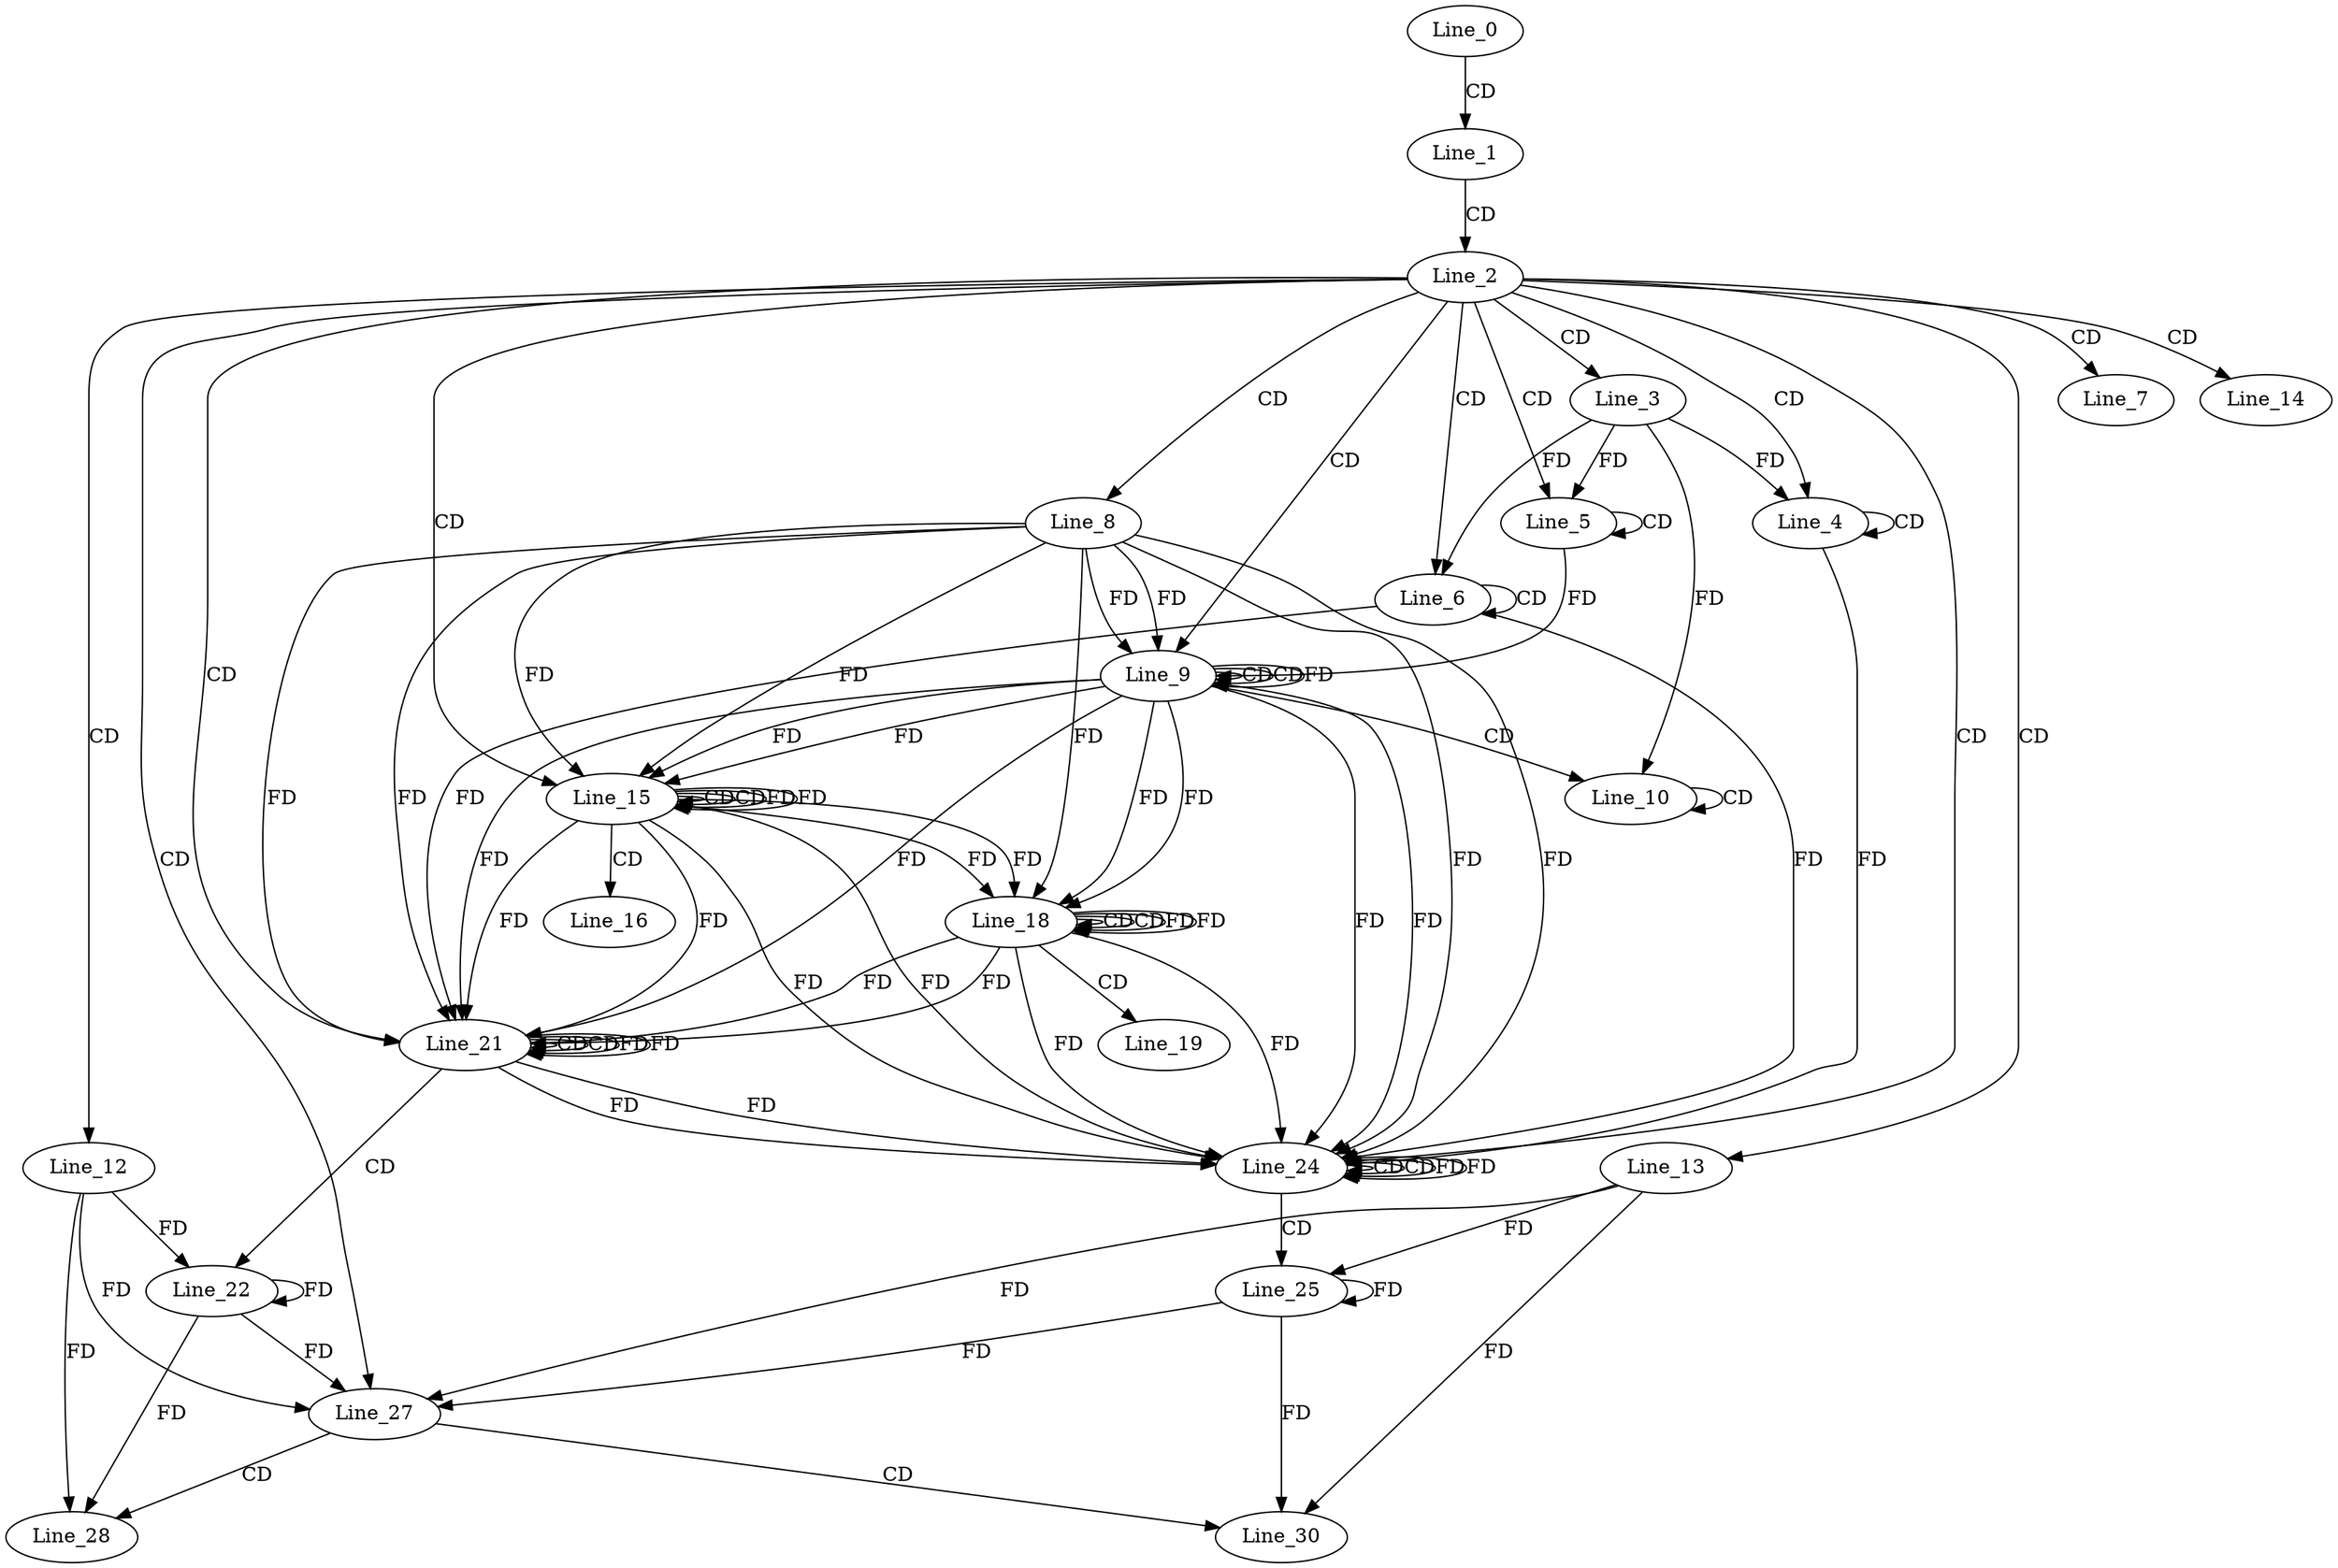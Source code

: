 digraph G {
  Line_0;
  Line_1;
  Line_2;
  Line_3;
  Line_4;
  Line_4;
  Line_5;
  Line_5;
  Line_6;
  Line_6;
  Line_7;
  Line_8;
  Line_9;
  Line_9;
  Line_9;
  Line_10;
  Line_10;
  Line_12;
  Line_13;
  Line_14;
  Line_15;
  Line_15;
  Line_15;
  Line_16;
  Line_18;
  Line_18;
  Line_18;
  Line_19;
  Line_21;
  Line_21;
  Line_21;
  Line_22;
  Line_24;
  Line_24;
  Line_24;
  Line_25;
  Line_27;
  Line_28;
  Line_30;
  Line_0 -> Line_1 [ label="CD" ];
  Line_1 -> Line_2 [ label="CD" ];
  Line_2 -> Line_3 [ label="CD" ];
  Line_2 -> Line_4 [ label="CD" ];
  Line_4 -> Line_4 [ label="CD" ];
  Line_3 -> Line_4 [ label="FD" ];
  Line_2 -> Line_5 [ label="CD" ];
  Line_5 -> Line_5 [ label="CD" ];
  Line_3 -> Line_5 [ label="FD" ];
  Line_2 -> Line_6 [ label="CD" ];
  Line_6 -> Line_6 [ label="CD" ];
  Line_3 -> Line_6 [ label="FD" ];
  Line_2 -> Line_7 [ label="CD" ];
  Line_2 -> Line_8 [ label="CD" ];
  Line_2 -> Line_9 [ label="CD" ];
  Line_9 -> Line_9 [ label="CD" ];
  Line_8 -> Line_9 [ label="FD" ];
  Line_5 -> Line_9 [ label="FD" ];
  Line_9 -> Line_9 [ label="CD" ];
  Line_9 -> Line_9 [ label="FD" ];
  Line_8 -> Line_9 [ label="FD" ];
  Line_9 -> Line_10 [ label="CD" ];
  Line_10 -> Line_10 [ label="CD" ];
  Line_3 -> Line_10 [ label="FD" ];
  Line_2 -> Line_12 [ label="CD" ];
  Line_2 -> Line_13 [ label="CD" ];
  Line_2 -> Line_14 [ label="CD" ];
  Line_2 -> Line_15 [ label="CD" ];
  Line_15 -> Line_15 [ label="CD" ];
  Line_9 -> Line_15 [ label="FD" ];
  Line_8 -> Line_15 [ label="FD" ];
  Line_15 -> Line_15 [ label="CD" ];
  Line_15 -> Line_15 [ label="FD" ];
  Line_9 -> Line_15 [ label="FD" ];
  Line_8 -> Line_15 [ label="FD" ];
  Line_15 -> Line_16 [ label="CD" ];
  Line_18 -> Line_18 [ label="CD" ];
  Line_15 -> Line_18 [ label="FD" ];
  Line_9 -> Line_18 [ label="FD" ];
  Line_18 -> Line_18 [ label="CD" ];
  Line_18 -> Line_18 [ label="FD" ];
  Line_15 -> Line_18 [ label="FD" ];
  Line_9 -> Line_18 [ label="FD" ];
  Line_8 -> Line_18 [ label="FD" ];
  Line_18 -> Line_19 [ label="CD" ];
  Line_2 -> Line_21 [ label="CD" ];
  Line_21 -> Line_21 [ label="CD" ];
  Line_18 -> Line_21 [ label="FD" ];
  Line_15 -> Line_21 [ label="FD" ];
  Line_9 -> Line_21 [ label="FD" ];
  Line_8 -> Line_21 [ label="FD" ];
  Line_21 -> Line_21 [ label="CD" ];
  Line_21 -> Line_21 [ label="FD" ];
  Line_18 -> Line_21 [ label="FD" ];
  Line_15 -> Line_21 [ label="FD" ];
  Line_9 -> Line_21 [ label="FD" ];
  Line_8 -> Line_21 [ label="FD" ];
  Line_6 -> Line_21 [ label="FD" ];
  Line_21 -> Line_22 [ label="CD" ];
  Line_22 -> Line_22 [ label="FD" ];
  Line_12 -> Line_22 [ label="FD" ];
  Line_2 -> Line_24 [ label="CD" ];
  Line_24 -> Line_24 [ label="CD" ];
  Line_21 -> Line_24 [ label="FD" ];
  Line_18 -> Line_24 [ label="FD" ];
  Line_15 -> Line_24 [ label="FD" ];
  Line_9 -> Line_24 [ label="FD" ];
  Line_8 -> Line_24 [ label="FD" ];
  Line_4 -> Line_24 [ label="FD" ];
  Line_24 -> Line_24 [ label="CD" ];
  Line_24 -> Line_24 [ label="FD" ];
  Line_21 -> Line_24 [ label="FD" ];
  Line_18 -> Line_24 [ label="FD" ];
  Line_15 -> Line_24 [ label="FD" ];
  Line_9 -> Line_24 [ label="FD" ];
  Line_8 -> Line_24 [ label="FD" ];
  Line_6 -> Line_24 [ label="FD" ];
  Line_24 -> Line_25 [ label="CD" ];
  Line_25 -> Line_25 [ label="FD" ];
  Line_13 -> Line_25 [ label="FD" ];
  Line_2 -> Line_27 [ label="CD" ];
  Line_22 -> Line_27 [ label="FD" ];
  Line_12 -> Line_27 [ label="FD" ];
  Line_25 -> Line_27 [ label="FD" ];
  Line_13 -> Line_27 [ label="FD" ];
  Line_27 -> Line_28 [ label="CD" ];
  Line_22 -> Line_28 [ label="FD" ];
  Line_12 -> Line_28 [ label="FD" ];
  Line_27 -> Line_30 [ label="CD" ];
  Line_25 -> Line_30 [ label="FD" ];
  Line_13 -> Line_30 [ label="FD" ];
  Line_15 -> Line_15 [ label="FD" ];
  Line_18 -> Line_18 [ label="FD" ];
  Line_21 -> Line_21 [ label="FD" ];
  Line_24 -> Line_24 [ label="FD" ];
}

